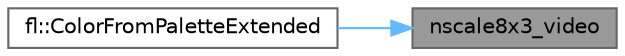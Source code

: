 digraph "nscale8x3_video"
{
 // INTERACTIVE_SVG=YES
 // LATEX_PDF_SIZE
  bgcolor="transparent";
  edge [fontname=Helvetica,fontsize=10,labelfontname=Helvetica,labelfontsize=10];
  node [fontname=Helvetica,fontsize=10,shape=box,height=0.2,width=0.4];
  rankdir="RL";
  Node1 [id="Node000001",label="nscale8x3_video",height=0.2,width=0.4,color="gray40", fillcolor="grey60", style="filled", fontcolor="black",tooltip="Scale three one-byte values by a fourth one, which is treated as the numerator of a fraction whose de..."];
  Node1 -> Node2 [id="edge1_Node000001_Node000002",dir="back",color="steelblue1",style="solid",tooltip=" "];
  Node2 [id="Node000002",label="fl::ColorFromPaletteExtended",height=0.2,width=0.4,color="grey40", fillcolor="white", style="filled",URL="$d4/d36/namespacefl_a6a2c1ac508cdebdb083137793e219560.html#a6a2c1ac508cdebdb083137793e219560",tooltip=" "];
}
